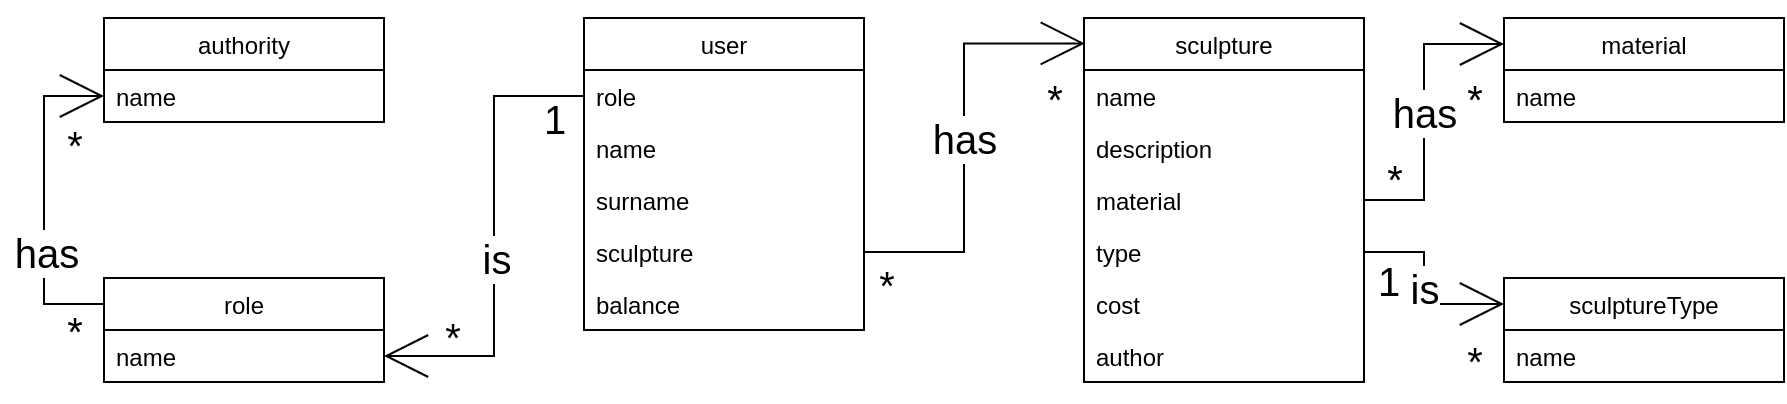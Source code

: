 <mxfile version="20.4.0" type="device"><diagram id="lGyVDXIsh4HG_7UY4qw4" name="Страница 1"><mxGraphModel dx="1209" dy="674" grid="1" gridSize="10" guides="1" tooltips="1" connect="1" arrows="1" fold="1" page="1" pageScale="1" pageWidth="1169" pageHeight="827" math="0" shadow="0"><root><mxCell id="0"/><mxCell id="1" parent="0"/><mxCell id="tQQoNGO00vXwDzldUkH--1" value="authority" style="swimlane;fontStyle=0;childLayout=stackLayout;horizontal=1;startSize=26;fillColor=none;horizontalStack=0;resizeParent=1;resizeParentMax=0;resizeLast=0;collapsible=1;marginBottom=0;" parent="1" vertex="1"><mxGeometry x="130" y="100" width="140" height="52" as="geometry"/></mxCell><mxCell id="tQQoNGO00vXwDzldUkH--2" value="name" style="text;strokeColor=none;fillColor=none;align=left;verticalAlign=top;spacingLeft=4;spacingRight=4;overflow=hidden;rotatable=0;points=[[0,0.5],[1,0.5]];portConstraint=eastwest;" parent="tQQoNGO00vXwDzldUkH--1" vertex="1"><mxGeometry y="26" width="140" height="26" as="geometry"/></mxCell><mxCell id="tQQoNGO00vXwDzldUkH--3" style="edgeStyle=orthogonalEdgeStyle;rounded=0;orthogonalLoop=1;jettySize=auto;html=1;exitX=0;exitY=0.25;exitDx=0;exitDy=0;entryX=0;entryY=0.5;entryDx=0;entryDy=0;fontSize=20;endArrow=open;endFill=0;strokeWidth=1;endSize=20;" parent="1" source="tQQoNGO00vXwDzldUkH--5" target="tQQoNGO00vXwDzldUkH--2" edge="1"><mxGeometry relative="1" as="geometry"/></mxCell><mxCell id="tQQoNGO00vXwDzldUkH--4" value="has" style="edgeLabel;html=1;align=center;verticalAlign=middle;resizable=0;points=[];fontSize=20;" parent="tQQoNGO00vXwDzldUkH--3" vertex="1" connectable="0"><mxGeometry x="-0.309" y="-1" relative="1" as="geometry"><mxPoint as="offset"/></mxGeometry></mxCell><mxCell id="tQQoNGO00vXwDzldUkH--5" value="role" style="swimlane;fontStyle=0;childLayout=stackLayout;horizontal=1;startSize=26;fillColor=none;horizontalStack=0;resizeParent=1;resizeParentMax=0;resizeLast=0;collapsible=1;marginBottom=0;" parent="1" vertex="1"><mxGeometry x="130" y="230" width="140" height="52" as="geometry"/></mxCell><mxCell id="tQQoNGO00vXwDzldUkH--6" value="name" style="text;strokeColor=none;fillColor=none;align=left;verticalAlign=top;spacingLeft=4;spacingRight=4;overflow=hidden;rotatable=0;points=[[0,0.5],[1,0.5]];portConstraint=eastwest;" parent="tQQoNGO00vXwDzldUkH--5" vertex="1"><mxGeometry y="26" width="140" height="26" as="geometry"/></mxCell><mxCell id="tQQoNGO00vXwDzldUkH--7" value="user" style="swimlane;fontStyle=0;childLayout=stackLayout;horizontal=1;startSize=26;fillColor=none;horizontalStack=0;resizeParent=1;resizeParentMax=0;resizeLast=0;collapsible=1;marginBottom=0;" parent="1" vertex="1"><mxGeometry x="370" y="100" width="140" height="156" as="geometry"><mxRectangle x="230" y="430" width="60" height="30" as="alternateBounds"/></mxGeometry></mxCell><mxCell id="tQQoNGO00vXwDzldUkH--8" value="role" style="text;strokeColor=none;fillColor=none;align=left;verticalAlign=top;spacingLeft=4;spacingRight=4;overflow=hidden;rotatable=0;points=[[0,0.5],[1,0.5]];portConstraint=eastwest;" parent="tQQoNGO00vXwDzldUkH--7" vertex="1"><mxGeometry y="26" width="140" height="26" as="geometry"/></mxCell><mxCell id="tQQoNGO00vXwDzldUkH--9" value="name" style="text;strokeColor=none;fillColor=none;align=left;verticalAlign=top;spacingLeft=4;spacingRight=4;overflow=hidden;rotatable=0;points=[[0,0.5],[1,0.5]];portConstraint=eastwest;" parent="tQQoNGO00vXwDzldUkH--7" vertex="1"><mxGeometry y="52" width="140" height="26" as="geometry"/></mxCell><mxCell id="tQQoNGO00vXwDzldUkH--10" value="surname" style="text;strokeColor=none;fillColor=none;align=left;verticalAlign=top;spacingLeft=4;spacingRight=4;overflow=hidden;rotatable=0;points=[[0,0.5],[1,0.5]];portConstraint=eastwest;" parent="tQQoNGO00vXwDzldUkH--7" vertex="1"><mxGeometry y="78" width="140" height="26" as="geometry"/></mxCell><mxCell id="tQQoNGO00vXwDzldUkH--11" value="sculpture" style="text;strokeColor=none;fillColor=none;align=left;verticalAlign=top;spacingLeft=4;spacingRight=4;overflow=hidden;rotatable=0;points=[[0,0.5],[1,0.5]];portConstraint=eastwest;" parent="tQQoNGO00vXwDzldUkH--7" vertex="1"><mxGeometry y="104" width="140" height="26" as="geometry"/></mxCell><mxCell id="tQQoNGO00vXwDzldUkH--13" value="balance" style="text;strokeColor=none;fillColor=none;align=left;verticalAlign=top;spacingLeft=4;spacingRight=4;overflow=hidden;rotatable=0;points=[[0,0.5],[1,0.5]];portConstraint=eastwest;" parent="tQQoNGO00vXwDzldUkH--7" vertex="1"><mxGeometry y="130" width="140" height="26" as="geometry"/></mxCell><mxCell id="tQQoNGO00vXwDzldUkH--14" value="sculpture" style="swimlane;fontStyle=0;childLayout=stackLayout;horizontal=1;startSize=26;fillColor=none;horizontalStack=0;resizeParent=1;resizeParentMax=0;resizeLast=0;collapsible=1;marginBottom=0;" parent="1" vertex="1"><mxGeometry x="620" y="100" width="140" height="182" as="geometry"/></mxCell><mxCell id="tQQoNGO00vXwDzldUkH--15" value="name" style="text;strokeColor=none;fillColor=none;align=left;verticalAlign=top;spacingLeft=4;spacingRight=4;overflow=hidden;rotatable=0;points=[[0,0.5],[1,0.5]];portConstraint=eastwest;" parent="tQQoNGO00vXwDzldUkH--14" vertex="1"><mxGeometry y="26" width="140" height="26" as="geometry"/></mxCell><mxCell id="tQQoNGO00vXwDzldUkH--16" value="description" style="text;strokeColor=none;fillColor=none;align=left;verticalAlign=top;spacingLeft=4;spacingRight=4;overflow=hidden;rotatable=0;points=[[0,0.5],[1,0.5]];portConstraint=eastwest;" parent="tQQoNGO00vXwDzldUkH--14" vertex="1"><mxGeometry y="52" width="140" height="26" as="geometry"/></mxCell><mxCell id="tQQoNGO00vXwDzldUkH--17" value="material" style="text;strokeColor=none;fillColor=none;align=left;verticalAlign=top;spacingLeft=4;spacingRight=4;overflow=hidden;rotatable=0;points=[[0,0.5],[1,0.5]];portConstraint=eastwest;" parent="tQQoNGO00vXwDzldUkH--14" vertex="1"><mxGeometry y="78" width="140" height="26" as="geometry"/></mxCell><mxCell id="tQQoNGO00vXwDzldUkH--18" value="type" style="text;strokeColor=none;fillColor=none;align=left;verticalAlign=top;spacingLeft=4;spacingRight=4;overflow=hidden;rotatable=0;points=[[0,0.5],[1,0.5]];portConstraint=eastwest;" parent="tQQoNGO00vXwDzldUkH--14" vertex="1"><mxGeometry y="104" width="140" height="26" as="geometry"/></mxCell><mxCell id="tQQoNGO00vXwDzldUkH--19" value="cost" style="text;strokeColor=none;fillColor=none;align=left;verticalAlign=top;spacingLeft=4;spacingRight=4;overflow=hidden;rotatable=0;points=[[0,0.5],[1,0.5]];portConstraint=eastwest;" parent="tQQoNGO00vXwDzldUkH--14" vertex="1"><mxGeometry y="130" width="140" height="26" as="geometry"/></mxCell><mxCell id="tQQoNGO00vXwDzldUkH--20" value="author" style="text;strokeColor=none;fillColor=none;align=left;verticalAlign=top;spacingLeft=4;spacingRight=4;overflow=hidden;rotatable=0;points=[[0,0.5],[1,0.5]];portConstraint=eastwest;" parent="tQQoNGO00vXwDzldUkH--14" vertex="1"><mxGeometry y="156" width="140" height="26" as="geometry"/></mxCell><mxCell id="tQQoNGO00vXwDzldUkH--21" value="material" style="swimlane;fontStyle=0;childLayout=stackLayout;horizontal=1;startSize=26;fillColor=none;horizontalStack=0;resizeParent=1;resizeParentMax=0;resizeLast=0;collapsible=1;marginBottom=0;" parent="1" vertex="1"><mxGeometry x="830" y="100" width="140" height="52" as="geometry"/></mxCell><mxCell id="tQQoNGO00vXwDzldUkH--22" value="name" style="text;strokeColor=none;fillColor=none;align=left;verticalAlign=top;spacingLeft=4;spacingRight=4;overflow=hidden;rotatable=0;points=[[0,0.5],[1,0.5]];portConstraint=eastwest;" parent="tQQoNGO00vXwDzldUkH--21" vertex="1"><mxGeometry y="26" width="140" height="26" as="geometry"/></mxCell><mxCell id="tQQoNGO00vXwDzldUkH--23" value="sculptureType" style="swimlane;fontStyle=0;childLayout=stackLayout;horizontal=1;startSize=26;fillColor=none;horizontalStack=0;resizeParent=1;resizeParentMax=0;resizeLast=0;collapsible=1;marginBottom=0;" parent="1" vertex="1"><mxGeometry x="830" y="230" width="140" height="52" as="geometry"/></mxCell><mxCell id="tQQoNGO00vXwDzldUkH--24" value="name" style="text;strokeColor=none;fillColor=none;align=left;verticalAlign=top;spacingLeft=4;spacingRight=4;overflow=hidden;rotatable=0;points=[[0,0.5],[1,0.5]];portConstraint=eastwest;" parent="tQQoNGO00vXwDzldUkH--23" vertex="1"><mxGeometry y="26" width="140" height="26" as="geometry"/></mxCell><mxCell id="tQQoNGO00vXwDzldUkH--25" style="edgeStyle=orthogonalEdgeStyle;rounded=0;orthogonalLoop=1;jettySize=auto;html=1;exitX=0;exitY=0.5;exitDx=0;exitDy=0;entryX=1;entryY=0.5;entryDx=0;entryDy=0;fontSize=20;endArrow=open;endFill=0;endSize=20;" parent="1" source="tQQoNGO00vXwDzldUkH--8" target="tQQoNGO00vXwDzldUkH--6" edge="1"><mxGeometry relative="1" as="geometry"/></mxCell><mxCell id="tQQoNGO00vXwDzldUkH--26" value="is" style="edgeLabel;html=1;align=center;verticalAlign=middle;resizable=0;points=[];fontSize=20;" parent="tQQoNGO00vXwDzldUkH--25" vertex="1" connectable="0"><mxGeometry x="0.097" y="1" relative="1" as="geometry"><mxPoint as="offset"/></mxGeometry></mxCell><mxCell id="tQQoNGO00vXwDzldUkH--27" value="*" style="text;html=1;align=center;verticalAlign=middle;resizable=0;points=[];autosize=1;strokeColor=none;fillColor=none;fontSize=20;" parent="1" vertex="1"><mxGeometry x="100" y="143" width="30" height="40" as="geometry"/></mxCell><mxCell id="tQQoNGO00vXwDzldUkH--28" value="*" style="text;html=1;align=center;verticalAlign=middle;resizable=0;points=[];autosize=1;strokeColor=none;fillColor=none;fontSize=20;" parent="1" vertex="1"><mxGeometry x="100" y="236" width="30" height="40" as="geometry"/></mxCell><mxCell id="tQQoNGO00vXwDzldUkH--29" value="1" style="text;html=1;align=center;verticalAlign=middle;resizable=0;points=[];autosize=1;strokeColor=none;fillColor=none;fontSize=20;" parent="1" vertex="1"><mxGeometry x="340" y="130" width="30" height="40" as="geometry"/></mxCell><mxCell id="tQQoNGO00vXwDzldUkH--30" value="*" style="text;html=1;align=center;verticalAlign=middle;resizable=0;points=[];autosize=1;strokeColor=none;fillColor=none;fontSize=20;" parent="1" vertex="1"><mxGeometry x="289" y="239" width="30" height="40" as="geometry"/></mxCell><mxCell id="tQQoNGO00vXwDzldUkH--31" value="has" style="edgeStyle=orthogonalEdgeStyle;rounded=0;orthogonalLoop=1;jettySize=auto;html=1;exitX=1;exitY=0.5;exitDx=0;exitDy=0;entryX=0.003;entryY=0.07;entryDx=0;entryDy=0;entryPerimeter=0;strokeWidth=1;fontSize=20;endArrow=open;endFill=0;endSize=20;" parent="1" source="tQQoNGO00vXwDzldUkH--11" target="tQQoNGO00vXwDzldUkH--14" edge="1"><mxGeometry relative="1" as="geometry"/></mxCell><mxCell id="tQQoNGO00vXwDzldUkH--32" value="*" style="text;html=1;align=center;verticalAlign=middle;resizable=0;points=[];autosize=1;strokeColor=none;fillColor=none;fontSize=20;" parent="1" vertex="1"><mxGeometry x="506" y="213" width="30" height="40" as="geometry"/></mxCell><mxCell id="tQQoNGO00vXwDzldUkH--33" value="*" style="text;html=1;align=center;verticalAlign=middle;resizable=0;points=[];autosize=1;strokeColor=none;fillColor=none;fontSize=20;" parent="1" vertex="1"><mxGeometry x="590" y="120" width="30" height="40" as="geometry"/></mxCell><mxCell id="tQQoNGO00vXwDzldUkH--34" value="has" style="edgeStyle=orthogonalEdgeStyle;rounded=0;orthogonalLoop=1;jettySize=auto;html=1;exitX=1;exitY=0.5;exitDx=0;exitDy=0;entryX=0;entryY=0.25;entryDx=0;entryDy=0;strokeWidth=1;fontSize=20;endArrow=open;endFill=0;endSize=20;" parent="1" source="tQQoNGO00vXwDzldUkH--17" target="tQQoNGO00vXwDzldUkH--21" edge="1"><mxGeometry relative="1" as="geometry"/></mxCell><mxCell id="tQQoNGO00vXwDzldUkH--35" value="is" style="edgeStyle=orthogonalEdgeStyle;rounded=0;orthogonalLoop=1;jettySize=auto;html=1;exitX=1;exitY=0.5;exitDx=0;exitDy=0;entryX=0;entryY=0.25;entryDx=0;entryDy=0;strokeWidth=1;fontSize=20;endArrow=open;endFill=0;endSize=20;" parent="1" source="tQQoNGO00vXwDzldUkH--18" target="tQQoNGO00vXwDzldUkH--23" edge="1"><mxGeometry relative="1" as="geometry"/></mxCell><mxCell id="tQQoNGO00vXwDzldUkH--36" value="*" style="text;html=1;align=center;verticalAlign=middle;resizable=0;points=[];autosize=1;strokeColor=none;fillColor=none;fontSize=20;" parent="1" vertex="1"><mxGeometry x="760" y="160" width="30" height="40" as="geometry"/></mxCell><mxCell id="tQQoNGO00vXwDzldUkH--37" value="1" style="text;html=1;align=center;verticalAlign=middle;resizable=0;points=[];autosize=1;strokeColor=none;fillColor=none;fontSize=20;" parent="1" vertex="1"><mxGeometry x="757" y="211" width="30" height="40" as="geometry"/></mxCell><mxCell id="tQQoNGO00vXwDzldUkH--38" value="*" style="text;html=1;align=center;verticalAlign=middle;resizable=0;points=[];autosize=1;strokeColor=none;fillColor=none;fontSize=20;" parent="1" vertex="1"><mxGeometry x="800" y="120" width="30" height="40" as="geometry"/></mxCell><mxCell id="tQQoNGO00vXwDzldUkH--39" value="*" style="text;html=1;align=center;verticalAlign=middle;resizable=0;points=[];autosize=1;strokeColor=none;fillColor=none;fontSize=20;" parent="1" vertex="1"><mxGeometry x="800" y="251" width="30" height="40" as="geometry"/></mxCell></root></mxGraphModel></diagram></mxfile>
